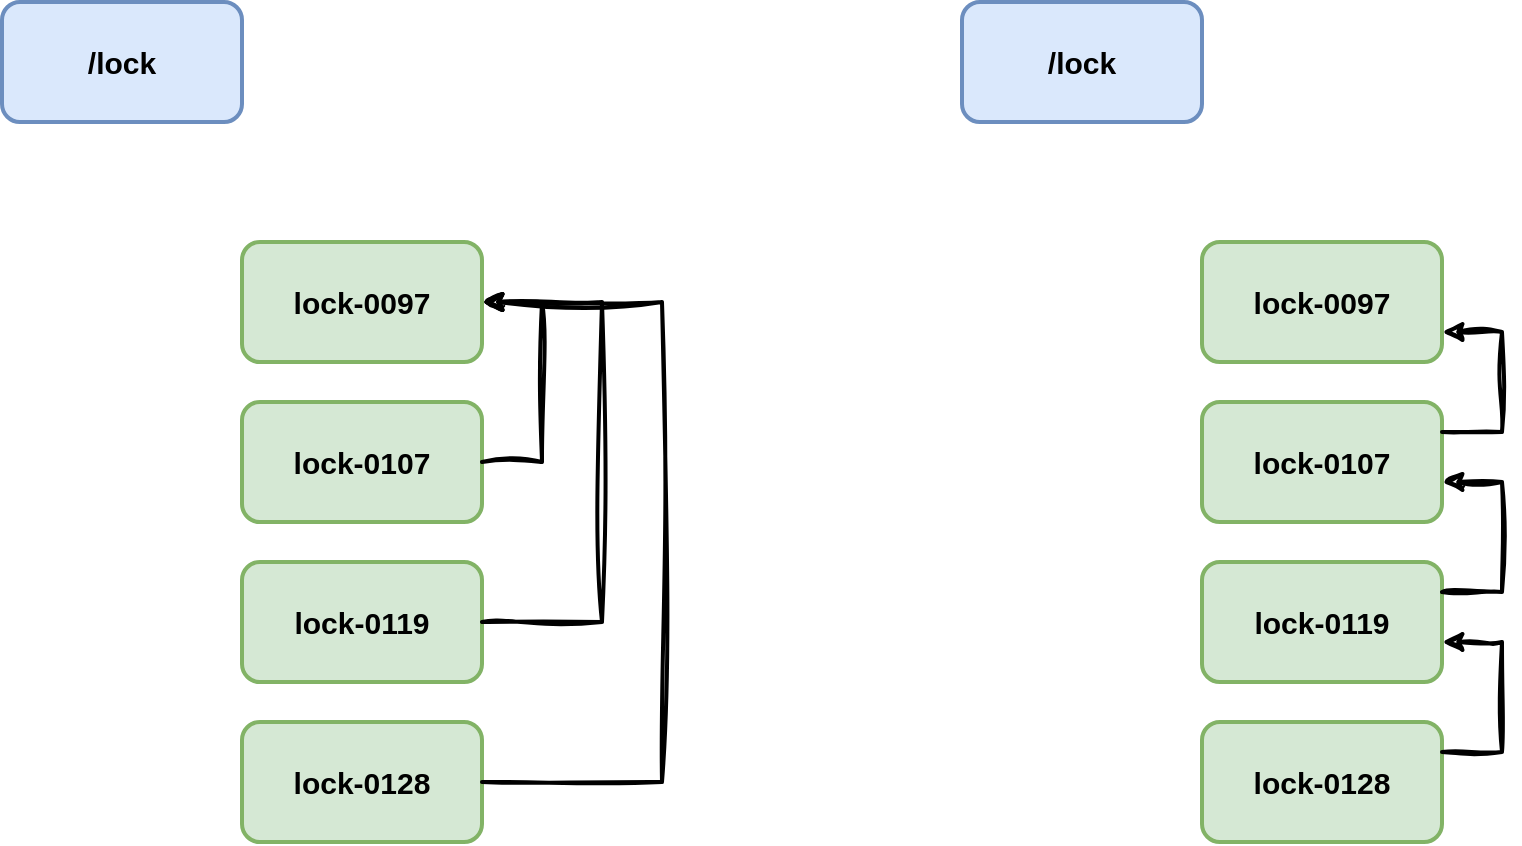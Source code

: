 <mxfile version="20.7.4" type="github">
  <diagram id="9XZSAncqw5KXEaSI_727" name="第 1 页">
    <mxGraphModel dx="954" dy="593" grid="1" gridSize="10" guides="1" tooltips="1" connect="1" arrows="1" fold="1" page="1" pageScale="1" pageWidth="827" pageHeight="1169" math="0" shadow="0">
      <root>
        <mxCell id="0" />
        <mxCell id="1" parent="0" />
        <mxCell id="DZZTnn5RCQIR0ECGldkG-1" value="/lock" style="rounded=1;whiteSpace=wrap;html=1;strokeWidth=2;fillWeight=4;hachureGap=8;hachureAngle=45;fillColor=#dae8fc;strokeColor=#6c8ebf;fontSize=15;fontStyle=1" vertex="1" parent="1">
          <mxGeometry x="160" y="160" width="120" height="60" as="geometry" />
        </mxCell>
        <mxCell id="DZZTnn5RCQIR0ECGldkG-2" value="lock-0097" style="rounded=1;whiteSpace=wrap;html=1;strokeWidth=2;fillWeight=4;hachureGap=8;hachureAngle=45;fillColor=#d5e8d4;strokeColor=#82b366;fontSize=15;fontStyle=1" vertex="1" parent="1">
          <mxGeometry x="280" y="280" width="120" height="60" as="geometry" />
        </mxCell>
        <mxCell id="DZZTnn5RCQIR0ECGldkG-3" value="&lt;span style=&quot;font-size: 15px; font-weight: 700;&quot;&gt;lock-0107&lt;/span&gt;" style="rounded=1;whiteSpace=wrap;html=1;strokeWidth=2;fillWeight=4;hachureGap=8;hachureAngle=45;fillColor=#d5e8d4;strokeColor=#82b366;" vertex="1" parent="1">
          <mxGeometry x="280" y="360" width="120" height="60" as="geometry" />
        </mxCell>
        <mxCell id="DZZTnn5RCQIR0ECGldkG-4" value="&lt;span style=&quot;font-size: 15px; font-weight: 700;&quot;&gt;lock-0119&lt;/span&gt;" style="rounded=1;whiteSpace=wrap;html=1;strokeWidth=2;fillWeight=4;hachureGap=8;hachureAngle=45;fillColor=#d5e8d4;strokeColor=#82b366;" vertex="1" parent="1">
          <mxGeometry x="280" y="440" width="120" height="60" as="geometry" />
        </mxCell>
        <mxCell id="DZZTnn5RCQIR0ECGldkG-5" value="&lt;span style=&quot;font-size: 15px; font-weight: 700;&quot;&gt;lock-0128&lt;/span&gt;" style="rounded=1;whiteSpace=wrap;html=1;strokeWidth=2;fillWeight=4;hachureGap=8;hachureAngle=45;fillColor=#d5e8d4;strokeColor=#82b366;" vertex="1" parent="1">
          <mxGeometry x="280" y="520" width="120" height="60" as="geometry" />
        </mxCell>
        <mxCell id="DZZTnn5RCQIR0ECGldkG-6" value="&lt;span style=&quot;font-size: 15px; font-weight: 700;&quot;&gt;/lock&lt;/span&gt;" style="rounded=1;whiteSpace=wrap;html=1;strokeWidth=2;fillWeight=4;hachureGap=8;hachureAngle=45;fillColor=#dae8fc;strokeColor=#6c8ebf;" vertex="1" parent="1">
          <mxGeometry x="640" y="160" width="120" height="60" as="geometry" />
        </mxCell>
        <mxCell id="DZZTnn5RCQIR0ECGldkG-11" value="" style="endArrow=classic;html=1;rounded=0;sketch=1;curveFitting=1;jiggle=2;strokeWidth=2;exitX=1;exitY=0.5;exitDx=0;exitDy=0;entryX=1;entryY=0.5;entryDx=0;entryDy=0;" edge="1" parent="1" source="DZZTnn5RCQIR0ECGldkG-3" target="DZZTnn5RCQIR0ECGldkG-2">
          <mxGeometry width="50" height="50" relative="1" as="geometry">
            <mxPoint x="600" y="400" as="sourcePoint" />
            <mxPoint x="650" y="350" as="targetPoint" />
            <Array as="points">
              <mxPoint x="430" y="390" />
              <mxPoint x="430" y="310" />
            </Array>
          </mxGeometry>
        </mxCell>
        <mxCell id="DZZTnn5RCQIR0ECGldkG-12" value="" style="endArrow=classic;html=1;rounded=0;sketch=1;curveFitting=1;jiggle=2;strokeWidth=2;exitX=1;exitY=0.5;exitDx=0;exitDy=0;" edge="1" parent="1" source="DZZTnn5RCQIR0ECGldkG-4">
          <mxGeometry width="50" height="50" relative="1" as="geometry">
            <mxPoint x="410" y="400" as="sourcePoint" />
            <mxPoint x="400" y="310" as="targetPoint" />
            <Array as="points">
              <mxPoint x="460" y="470" />
              <mxPoint x="460" y="310" />
            </Array>
          </mxGeometry>
        </mxCell>
        <mxCell id="DZZTnn5RCQIR0ECGldkG-13" value="" style="endArrow=classic;html=1;rounded=0;sketch=1;curveFitting=1;jiggle=2;strokeWidth=2;exitX=1;exitY=0.5;exitDx=0;exitDy=0;" edge="1" parent="1" source="DZZTnn5RCQIR0ECGldkG-5">
          <mxGeometry width="50" height="50" relative="1" as="geometry">
            <mxPoint x="470" y="570" as="sourcePoint" />
            <mxPoint x="400" y="310" as="targetPoint" />
            <Array as="points">
              <mxPoint x="490" y="550" />
              <mxPoint x="490" y="310" />
            </Array>
          </mxGeometry>
        </mxCell>
        <mxCell id="DZZTnn5RCQIR0ECGldkG-14" value="lock-0097" style="rounded=1;whiteSpace=wrap;html=1;strokeWidth=2;fillWeight=4;hachureGap=8;hachureAngle=45;fillColor=#d5e8d4;strokeColor=#82b366;fontSize=15;fontStyle=1" vertex="1" parent="1">
          <mxGeometry x="760" y="280" width="120" height="60" as="geometry" />
        </mxCell>
        <mxCell id="DZZTnn5RCQIR0ECGldkG-15" value="&lt;span style=&quot;font-size: 15px; font-weight: 700;&quot;&gt;lock-0107&lt;/span&gt;" style="rounded=1;whiteSpace=wrap;html=1;strokeWidth=2;fillWeight=4;hachureGap=8;hachureAngle=45;fillColor=#d5e8d4;strokeColor=#82b366;" vertex="1" parent="1">
          <mxGeometry x="760" y="360" width="120" height="60" as="geometry" />
        </mxCell>
        <mxCell id="DZZTnn5RCQIR0ECGldkG-16" value="&lt;span style=&quot;font-size: 15px; font-weight: 700;&quot;&gt;lock-0119&lt;/span&gt;" style="rounded=1;whiteSpace=wrap;html=1;strokeWidth=2;fillWeight=4;hachureGap=8;hachureAngle=45;fillColor=#d5e8d4;strokeColor=#82b366;" vertex="1" parent="1">
          <mxGeometry x="760" y="440" width="120" height="60" as="geometry" />
        </mxCell>
        <mxCell id="DZZTnn5RCQIR0ECGldkG-17" value="&lt;span style=&quot;font-size: 15px; font-weight: 700;&quot;&gt;lock-0128&lt;/span&gt;" style="rounded=1;whiteSpace=wrap;html=1;strokeWidth=2;fillWeight=4;hachureGap=8;hachureAngle=45;fillColor=#d5e8d4;strokeColor=#82b366;" vertex="1" parent="1">
          <mxGeometry x="760" y="520" width="120" height="60" as="geometry" />
        </mxCell>
        <mxCell id="DZZTnn5RCQIR0ECGldkG-18" value="" style="endArrow=classic;html=1;rounded=0;sketch=1;curveFitting=1;jiggle=2;strokeWidth=2;exitX=1;exitY=0.25;exitDx=0;exitDy=0;entryX=1;entryY=0.75;entryDx=0;entryDy=0;" edge="1" parent="1" source="DZZTnn5RCQIR0ECGldkG-15" target="DZZTnn5RCQIR0ECGldkG-14">
          <mxGeometry x="0.429" y="-440" width="50" height="50" relative="1" as="geometry">
            <mxPoint x="880" y="380" as="sourcePoint" />
            <mxPoint x="910" y="300" as="targetPoint" />
            <Array as="points">
              <mxPoint x="910" y="375" />
              <mxPoint x="910" y="325" />
            </Array>
            <mxPoint as="offset" />
          </mxGeometry>
        </mxCell>
        <mxCell id="DZZTnn5RCQIR0ECGldkG-19" value="" style="endArrow=classic;html=1;rounded=0;sketch=1;curveFitting=1;jiggle=2;strokeWidth=2;exitX=1;exitY=0.25;exitDx=0;exitDy=0;entryX=1;entryY=0.5;entryDx=0;entryDy=0;" edge="1" parent="1" source="DZZTnn5RCQIR0ECGldkG-16">
          <mxGeometry x="0.429" y="-440" width="50" height="50" relative="1" as="geometry">
            <mxPoint x="880" y="480" as="sourcePoint" />
            <mxPoint x="880" y="400" as="targetPoint" />
            <Array as="points">
              <mxPoint x="910" y="455" />
              <mxPoint x="910" y="400" />
            </Array>
            <mxPoint as="offset" />
          </mxGeometry>
        </mxCell>
        <mxCell id="DZZTnn5RCQIR0ECGldkG-20" value="" style="endArrow=classic;html=1;rounded=0;sketch=1;curveFitting=1;jiggle=2;strokeWidth=2;exitX=1;exitY=0.25;exitDx=0;exitDy=0;entryX=1;entryY=0.5;entryDx=0;entryDy=0;" edge="1" parent="1">
          <mxGeometry x="0.429" y="-440" width="50" height="50" relative="1" as="geometry">
            <mxPoint x="880" y="535" as="sourcePoint" />
            <mxPoint x="880" y="480" as="targetPoint" />
            <Array as="points">
              <mxPoint x="910" y="535" />
              <mxPoint x="910" y="480" />
            </Array>
            <mxPoint as="offset" />
          </mxGeometry>
        </mxCell>
      </root>
    </mxGraphModel>
  </diagram>
</mxfile>
